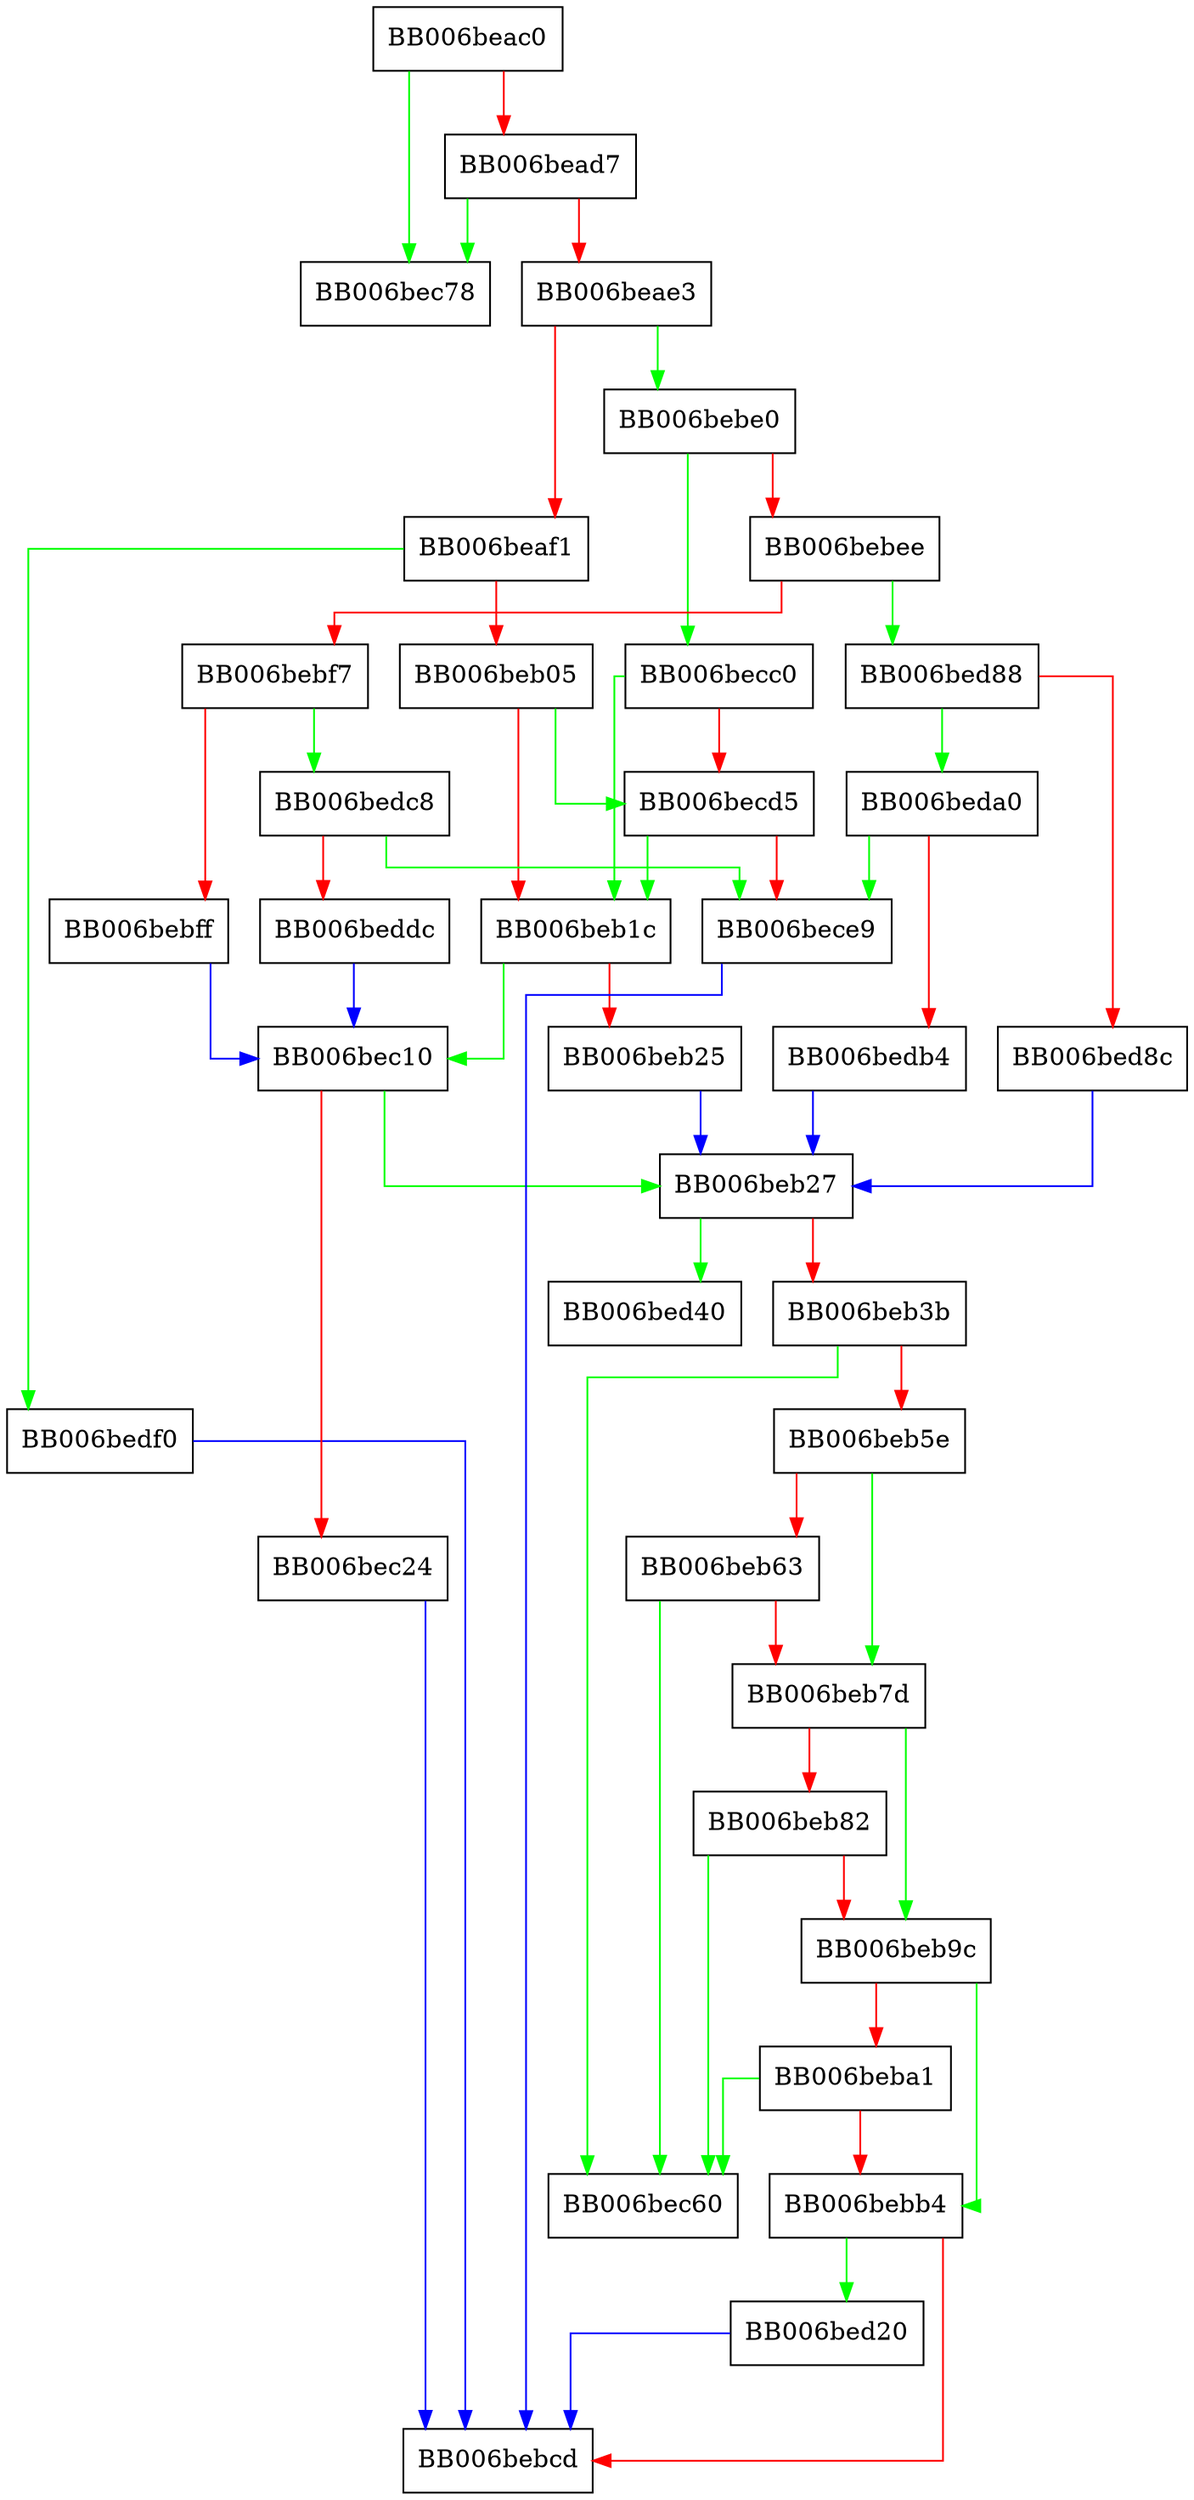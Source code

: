 digraph dh_to_text {
  node [shape="box"];
  graph [splines=ortho];
  BB006beac0 -> BB006bec78 [color="green"];
  BB006beac0 -> BB006bead7 [color="red"];
  BB006bead7 -> BB006bec78 [color="green"];
  BB006bead7 -> BB006beae3 [color="red"];
  BB006beae3 -> BB006bebe0 [color="green"];
  BB006beae3 -> BB006beaf1 [color="red"];
  BB006beaf1 -> BB006bedf0 [color="green"];
  BB006beaf1 -> BB006beb05 [color="red"];
  BB006beb05 -> BB006becd5 [color="green"];
  BB006beb05 -> BB006beb1c [color="red"];
  BB006beb1c -> BB006bec10 [color="green"];
  BB006beb1c -> BB006beb25 [color="red"];
  BB006beb25 -> BB006beb27 [color="blue"];
  BB006beb27 -> BB006bed40 [color="green"];
  BB006beb27 -> BB006beb3b [color="red"];
  BB006beb3b -> BB006bec60 [color="green"];
  BB006beb3b -> BB006beb5e [color="red"];
  BB006beb5e -> BB006beb7d [color="green"];
  BB006beb5e -> BB006beb63 [color="red"];
  BB006beb63 -> BB006bec60 [color="green"];
  BB006beb63 -> BB006beb7d [color="red"];
  BB006beb7d -> BB006beb9c [color="green"];
  BB006beb7d -> BB006beb82 [color="red"];
  BB006beb82 -> BB006bec60 [color="green"];
  BB006beb82 -> BB006beb9c [color="red"];
  BB006beb9c -> BB006bebb4 [color="green"];
  BB006beb9c -> BB006beba1 [color="red"];
  BB006beba1 -> BB006bec60 [color="green"];
  BB006beba1 -> BB006bebb4 [color="red"];
  BB006bebb4 -> BB006bed20 [color="green"];
  BB006bebb4 -> BB006bebcd [color="red"];
  BB006bebe0 -> BB006becc0 [color="green"];
  BB006bebe0 -> BB006bebee [color="red"];
  BB006bebee -> BB006bed88 [color="green"];
  BB006bebee -> BB006bebf7 [color="red"];
  BB006bebf7 -> BB006bedc8 [color="green"];
  BB006bebf7 -> BB006bebff [color="red"];
  BB006bebff -> BB006bec10 [color="blue"];
  BB006bec10 -> BB006beb27 [color="green"];
  BB006bec10 -> BB006bec24 [color="red"];
  BB006bec24 -> BB006bebcd [color="blue"];
  BB006becc0 -> BB006beb1c [color="green"];
  BB006becc0 -> BB006becd5 [color="red"];
  BB006becd5 -> BB006beb1c [color="green"];
  BB006becd5 -> BB006bece9 [color="red"];
  BB006bece9 -> BB006bebcd [color="blue"];
  BB006bed20 -> BB006bebcd [color="blue"];
  BB006bed88 -> BB006beda0 [color="green"];
  BB006bed88 -> BB006bed8c [color="red"];
  BB006bed8c -> BB006beb27 [color="blue"];
  BB006beda0 -> BB006bece9 [color="green"];
  BB006beda0 -> BB006bedb4 [color="red"];
  BB006bedb4 -> BB006beb27 [color="blue"];
  BB006bedc8 -> BB006bece9 [color="green"];
  BB006bedc8 -> BB006beddc [color="red"];
  BB006beddc -> BB006bec10 [color="blue"];
  BB006bedf0 -> BB006bebcd [color="blue"];
}